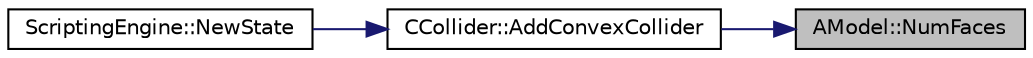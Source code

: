 digraph "AModel::NumFaces"
{
 // LATEX_PDF_SIZE
  edge [fontname="Helvetica",fontsize="10",labelfontname="Helvetica",labelfontsize="10"];
  node [fontname="Helvetica",fontsize="10",shape=record];
  rankdir="RL";
  Node22 [label="AModel::NumFaces",height=0.2,width=0.4,color="black", fillcolor="grey75", style="filled", fontcolor="black",tooltip=" "];
  Node22 -> Node23 [dir="back",color="midnightblue",fontsize="10",style="solid",fontname="Helvetica"];
  Node23 [label="CCollider::AddConvexCollider",height=0.2,width=0.4,color="black", fillcolor="white", style="filled",URL="$class_c_collider.html#af2a8bc9ee9bb4aba6f7237f029c31ad8",tooltip="Creates a convex/polygon collider around the object. Currently is not working."];
  Node23 -> Node24 [dir="back",color="midnightblue",fontsize="10",style="solid",fontname="Helvetica"];
  Node24 [label="ScriptingEngine::NewState",height=0.2,width=0.4,color="black", fillcolor="white", style="filled",URL="$class_scripting_engine.html#a125a0c206da8e74b8f6664c4e523606a",tooltip="Sets up the engine with initial processes and variables and exposes engine functionality to lua."];
}
